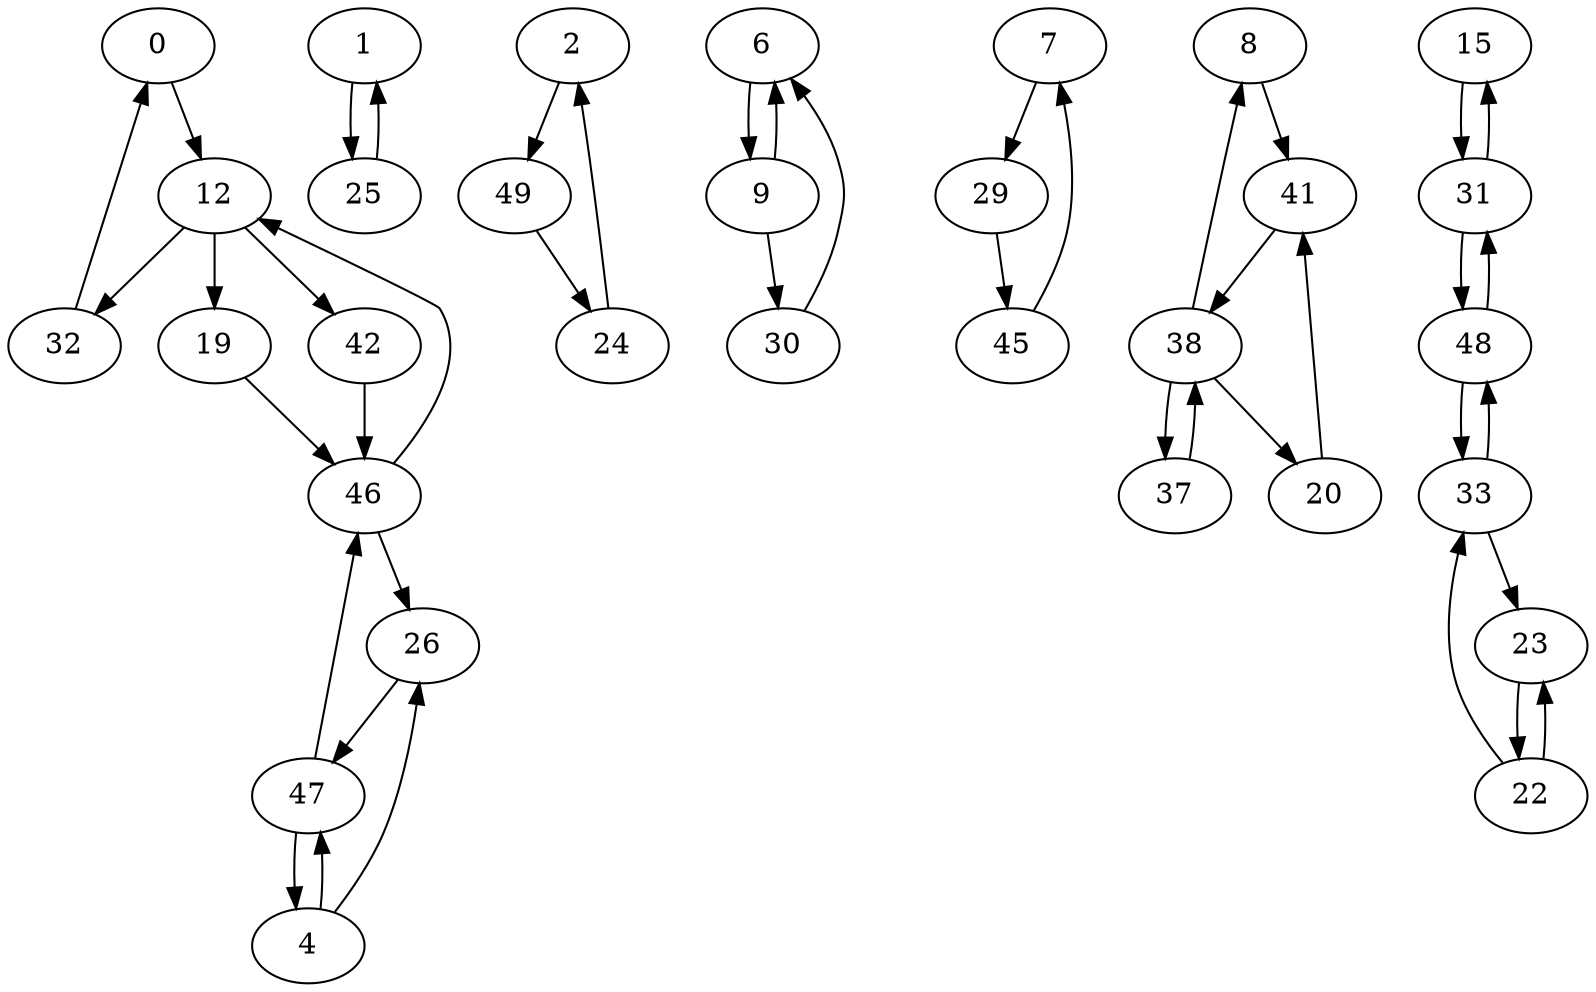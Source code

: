 digraph G {
  0 -> 12;
  1 -> 25;
  2 -> 49;
  4 -> 26;
  4 -> 47;
  6 -> 9;
  7 -> 29;
  8 -> 41;
  9 -> 6;
  9 -> 30;
  12 -> 19;
  12 -> 32;
  12 -> 42;
  15 -> 31;
  19 -> 46;
  20 -> 41;
  22 -> 23;
  22 -> 33;
  23 -> 22;
  24 -> 2;
  25 -> 1;
  26 -> 47;
  29 -> 45;
  30 -> 6;
  31 -> 15;
  31 -> 48;
  32 -> 0;
  33 -> 23;
  33 -> 48;
  37 -> 38;
  38 -> 8;
  38 -> 20;
  38 -> 37;
  41 -> 38;
  42 -> 46;
  45 -> 7;
  46 -> 12;
  46 -> 26;
  47 -> 4;
  47 -> 46;
  48 -> 31;
  48 -> 33;
  49 -> 24;
}